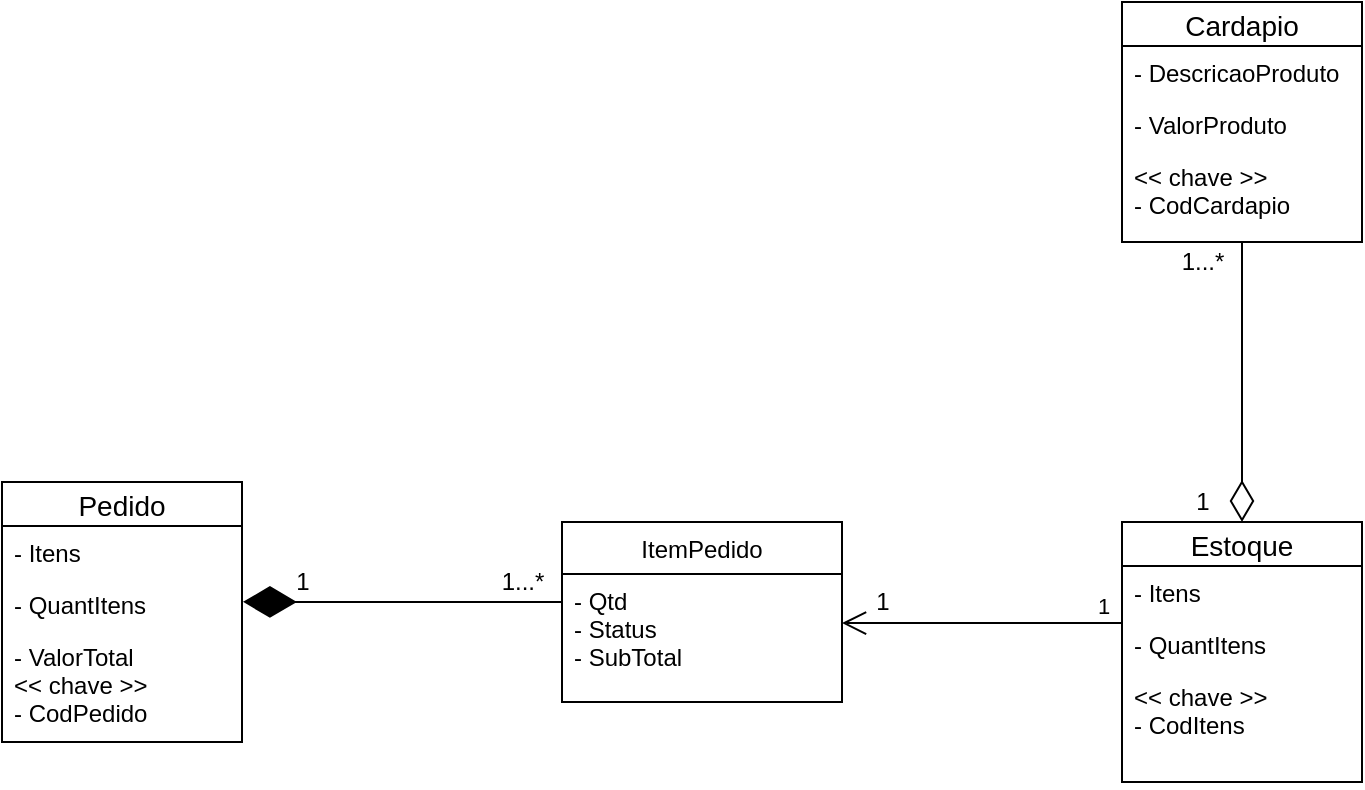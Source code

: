 <mxfile version="13.1.2" type="device"><diagram id="vgZJK-MRLFKVahBGJj7f" name="Page-1"><mxGraphModel dx="1695" dy="1651" grid="1" gridSize="10" guides="1" tooltips="1" connect="1" arrows="1" fold="1" page="1" pageScale="1" pageWidth="827" pageHeight="1169" math="0" shadow="0"><root><mxCell id="0"/><mxCell id="1" parent="0"/><mxCell id="A3djDq30FXPu1KrwplRg-32" value="1" style="endArrow=open;html=1;endSize=10;startArrow=none;startSize=14;startFill=0;edgeStyle=orthogonalEdgeStyle;align=left;verticalAlign=bottom;exitX=0;exitY=0.594;exitDx=0;exitDy=0;exitPerimeter=0;spacing=2;spacingLeft=6;" parent="1" target="s5BNvmAkZLXQuyRl-OJv-2" edge="1"><mxGeometry x="-0.714" relative="1" as="geometry"><mxPoint x="100" y="230.512" as="sourcePoint"/><mxPoint x="-30" y="220" as="targetPoint"/><mxPoint as="offset"/><Array as="points"><mxPoint x="100" y="230"/></Array></mxGeometry></mxCell><mxCell id="A3djDq30FXPu1KrwplRg-9" value="Pedido" style="swimlane;fontStyle=0;childLayout=stackLayout;horizontal=1;startSize=22;horizontalStack=0;resizeParent=1;resizeParentMax=0;resizeLast=0;collapsible=1;marginBottom=0;align=center;fontSize=14;" parent="1" vertex="1"><mxGeometry x="-460" y="160" width="120" height="130" as="geometry"/></mxCell><mxCell id="A3djDq30FXPu1KrwplRg-10" value="- Itens" style="text;strokeColor=none;fillColor=none;spacingLeft=4;spacingRight=4;overflow=hidden;rotatable=0;points=[[0,0.5],[1,0.5]];portConstraint=eastwest;fontSize=12;" parent="A3djDq30FXPu1KrwplRg-9" vertex="1"><mxGeometry y="22" width="120" height="26" as="geometry"/></mxCell><mxCell id="A3djDq30FXPu1KrwplRg-11" value="- QuantItens" style="text;strokeColor=none;fillColor=none;spacingLeft=4;spacingRight=4;overflow=hidden;rotatable=0;points=[[0,0.5],[1,0.5]];portConstraint=eastwest;fontSize=12;" parent="A3djDq30FXPu1KrwplRg-9" vertex="1"><mxGeometry y="48" width="120" height="26" as="geometry"/></mxCell><mxCell id="A3djDq30FXPu1KrwplRg-12" value="- ValorTotal&#10;&lt;&lt; chave &gt;&gt;&#10;- CodPedido" style="text;strokeColor=none;fillColor=none;spacingLeft=4;spacingRight=4;overflow=hidden;rotatable=0;points=[[0,0.5],[1,0.5]];portConstraint=eastwest;fontSize=12;" parent="A3djDq30FXPu1KrwplRg-9" vertex="1"><mxGeometry y="74" width="120" height="56" as="geometry"/></mxCell><mxCell id="dlf9kwk8ex_zjk3-TTA7-4" style="edgeStyle=orthogonalEdgeStyle;rounded=0;orthogonalLoop=1;jettySize=auto;html=1;entryX=0.5;entryY=0;entryDx=0;entryDy=0;endArrow=diamondThin;endFill=0;endSize=18;" parent="1" source="A3djDq30FXPu1KrwplRg-5" edge="1"><mxGeometry relative="1" as="geometry"><mxPoint x="160" y="180" as="targetPoint"/></mxGeometry></mxCell><mxCell id="A3djDq30FXPu1KrwplRg-5" value="Cardapio" style="swimlane;fontStyle=0;childLayout=stackLayout;horizontal=1;startSize=22;horizontalStack=0;resizeParent=1;resizeParentMax=0;resizeLast=0;collapsible=1;marginBottom=0;align=center;fontSize=14;" parent="1" vertex="1"><mxGeometry x="100" y="-80" width="120" height="120" as="geometry"/></mxCell><mxCell id="A3djDq30FXPu1KrwplRg-6" value="- DescricaoProduto" style="text;strokeColor=none;fillColor=none;spacingLeft=4;spacingRight=4;overflow=hidden;rotatable=0;points=[[0,0.5],[1,0.5]];portConstraint=eastwest;fontSize=12;" parent="A3djDq30FXPu1KrwplRg-5" vertex="1"><mxGeometry y="22" width="120" height="26" as="geometry"/></mxCell><mxCell id="A3djDq30FXPu1KrwplRg-7" value="- ValorProduto" style="text;strokeColor=none;fillColor=none;spacingLeft=4;spacingRight=4;overflow=hidden;rotatable=0;points=[[0,0.5],[1,0.5]];portConstraint=eastwest;fontSize=12;" parent="A3djDq30FXPu1KrwplRg-5" vertex="1"><mxGeometry y="48" width="120" height="26" as="geometry"/></mxCell><mxCell id="A3djDq30FXPu1KrwplRg-8" value="&lt;&lt; chave &gt;&gt;&#10;- CodCardapio" style="text;strokeColor=none;fillColor=none;spacingLeft=4;spacingRight=4;overflow=hidden;rotatable=0;points=[[0,0.5],[1,0.5]];portConstraint=eastwest;fontSize=12;" parent="A3djDq30FXPu1KrwplRg-5" vertex="1"><mxGeometry y="74" width="120" height="46" as="geometry"/></mxCell><mxCell id="Agb2wydmA4jCmASoXJ5w-2" value="" style="endArrow=diamondThin;endFill=1;endSize=24;html=1;entryX=1.004;entryY=0.459;entryDx=0;entryDy=0;entryPerimeter=0;exitX=0.001;exitY=0.219;exitDx=0;exitDy=0;exitPerimeter=0;" parent="1" source="s5BNvmAkZLXQuyRl-OJv-2" target="A3djDq30FXPu1KrwplRg-11" edge="1"><mxGeometry width="160" relative="1" as="geometry"><mxPoint x="-180" y="219.5" as="sourcePoint"/><mxPoint x="-300" y="219.5" as="targetPoint"/><Array as="points"><mxPoint x="-260" y="220"/></Array></mxGeometry></mxCell><mxCell id="s5BNvmAkZLXQuyRl-OJv-1" value="ItemPedido" style="swimlane;fontStyle=0;childLayout=stackLayout;horizontal=1;startSize=26;fillColor=none;horizontalStack=0;resizeParent=1;resizeParentMax=0;resizeLast=0;collapsible=1;marginBottom=0;" parent="1" vertex="1"><mxGeometry x="-180" y="180" width="140" height="90" as="geometry"/></mxCell><mxCell id="s5BNvmAkZLXQuyRl-OJv-2" value="- Qtd&#10;- Status&#10;- SubTotal" style="text;strokeColor=none;fillColor=none;align=left;verticalAlign=top;spacingLeft=4;spacingRight=4;overflow=hidden;rotatable=0;points=[[0,0.5],[1,0.5]];portConstraint=eastwest;" parent="s5BNvmAkZLXQuyRl-OJv-1" vertex="1"><mxGeometry y="26" width="140" height="64" as="geometry"/></mxCell><mxCell id="4-HdS1COhUfCEDEF0nP7-2" value="1" style="text;html=1;align=center;verticalAlign=middle;resizable=0;points=[];autosize=1;" parent="1" vertex="1"><mxGeometry x="-30" y="210" width="20" height="20" as="geometry"/></mxCell><mxCell id="4-HdS1COhUfCEDEF0nP7-3" value="1" style="text;html=1;align=center;verticalAlign=middle;resizable=0;points=[];autosize=1;" parent="1" vertex="1"><mxGeometry x="-320" y="200" width="20" height="20" as="geometry"/></mxCell><mxCell id="4-HdS1COhUfCEDEF0nP7-4" value="1...*" style="text;html=1;align=center;verticalAlign=middle;resizable=0;points=[];autosize=1;" parent="1" vertex="1"><mxGeometry x="-220" y="200" width="40" height="20" as="geometry"/></mxCell><mxCell id="4-HdS1COhUfCEDEF0nP7-5" value="1...*" style="text;html=1;align=center;verticalAlign=middle;resizable=0;points=[];autosize=1;" parent="1" vertex="1"><mxGeometry x="120" y="40" width="40" height="20" as="geometry"/></mxCell><mxCell id="4-HdS1COhUfCEDEF0nP7-6" value="1" style="text;html=1;align=center;verticalAlign=middle;resizable=0;points=[];autosize=1;" parent="1" vertex="1"><mxGeometry x="130" y="160" width="20" height="20" as="geometry"/></mxCell><mxCell id="GTc8eZOvnRM1XKBJrivi-1" value="Estoque" style="swimlane;fontStyle=0;childLayout=stackLayout;horizontal=1;startSize=22;horizontalStack=0;resizeParent=1;resizeParentMax=0;resizeLast=0;collapsible=1;marginBottom=0;align=center;fontSize=14;" vertex="1" parent="1"><mxGeometry x="100" y="180" width="120" height="130" as="geometry"/></mxCell><mxCell id="GTc8eZOvnRM1XKBJrivi-2" value="- Itens" style="text;strokeColor=none;fillColor=none;spacingLeft=4;spacingRight=4;overflow=hidden;rotatable=0;points=[[0,0.5],[1,0.5]];portConstraint=eastwest;fontSize=12;" vertex="1" parent="GTc8eZOvnRM1XKBJrivi-1"><mxGeometry y="22" width="120" height="26" as="geometry"/></mxCell><mxCell id="GTc8eZOvnRM1XKBJrivi-3" value="- QuantItens" style="text;strokeColor=none;fillColor=none;spacingLeft=4;spacingRight=4;overflow=hidden;rotatable=0;points=[[0,0.5],[1,0.5]];portConstraint=eastwest;fontSize=12;" vertex="1" parent="GTc8eZOvnRM1XKBJrivi-1"><mxGeometry y="48" width="120" height="26" as="geometry"/></mxCell><mxCell id="GTc8eZOvnRM1XKBJrivi-4" value="&lt;&lt; chave &gt;&gt;&#10;- CodItens" style="text;strokeColor=none;fillColor=none;spacingLeft=4;spacingRight=4;overflow=hidden;rotatable=0;points=[[0,0.5],[1,0.5]];portConstraint=eastwest;fontSize=12;" vertex="1" parent="GTc8eZOvnRM1XKBJrivi-1"><mxGeometry y="74" width="120" height="56" as="geometry"/></mxCell></root></mxGraphModel></diagram></mxfile>